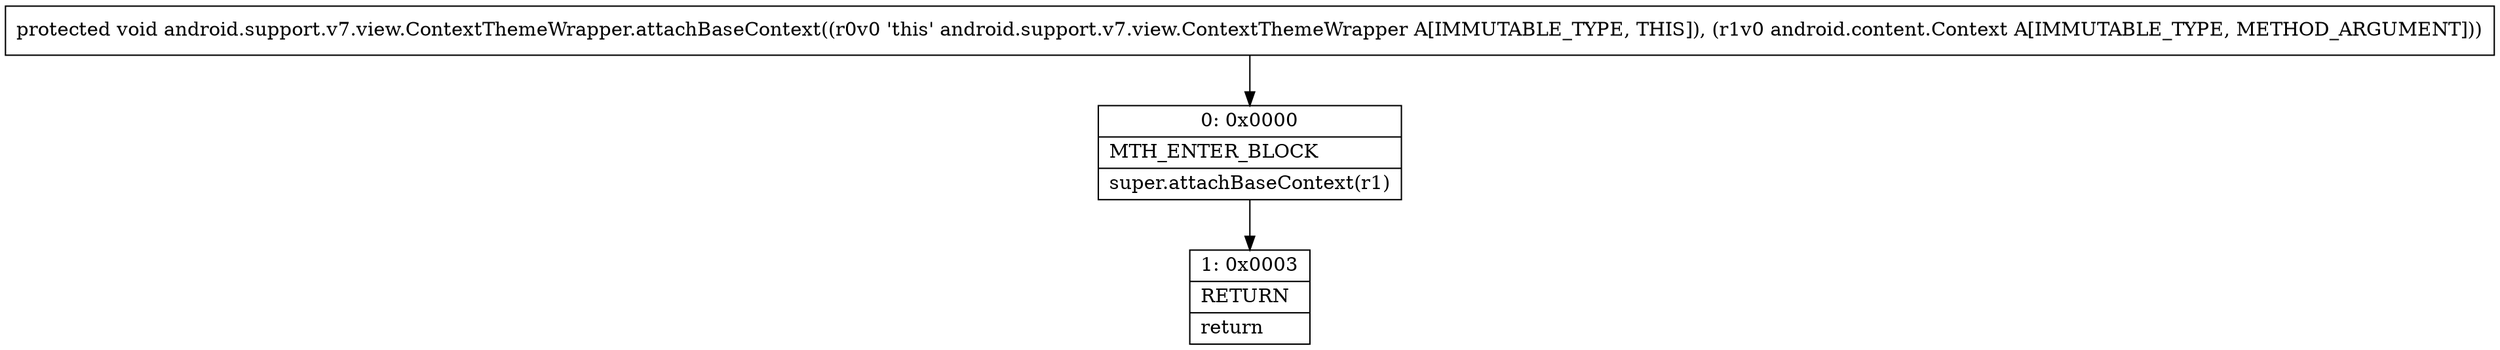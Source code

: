 digraph "CFG forandroid.support.v7.view.ContextThemeWrapper.attachBaseContext(Landroid\/content\/Context;)V" {
Node_0 [shape=record,label="{0\:\ 0x0000|MTH_ENTER_BLOCK\l|super.attachBaseContext(r1)\l}"];
Node_1 [shape=record,label="{1\:\ 0x0003|RETURN\l|return\l}"];
MethodNode[shape=record,label="{protected void android.support.v7.view.ContextThemeWrapper.attachBaseContext((r0v0 'this' android.support.v7.view.ContextThemeWrapper A[IMMUTABLE_TYPE, THIS]), (r1v0 android.content.Context A[IMMUTABLE_TYPE, METHOD_ARGUMENT])) }"];
MethodNode -> Node_0;
Node_0 -> Node_1;
}

